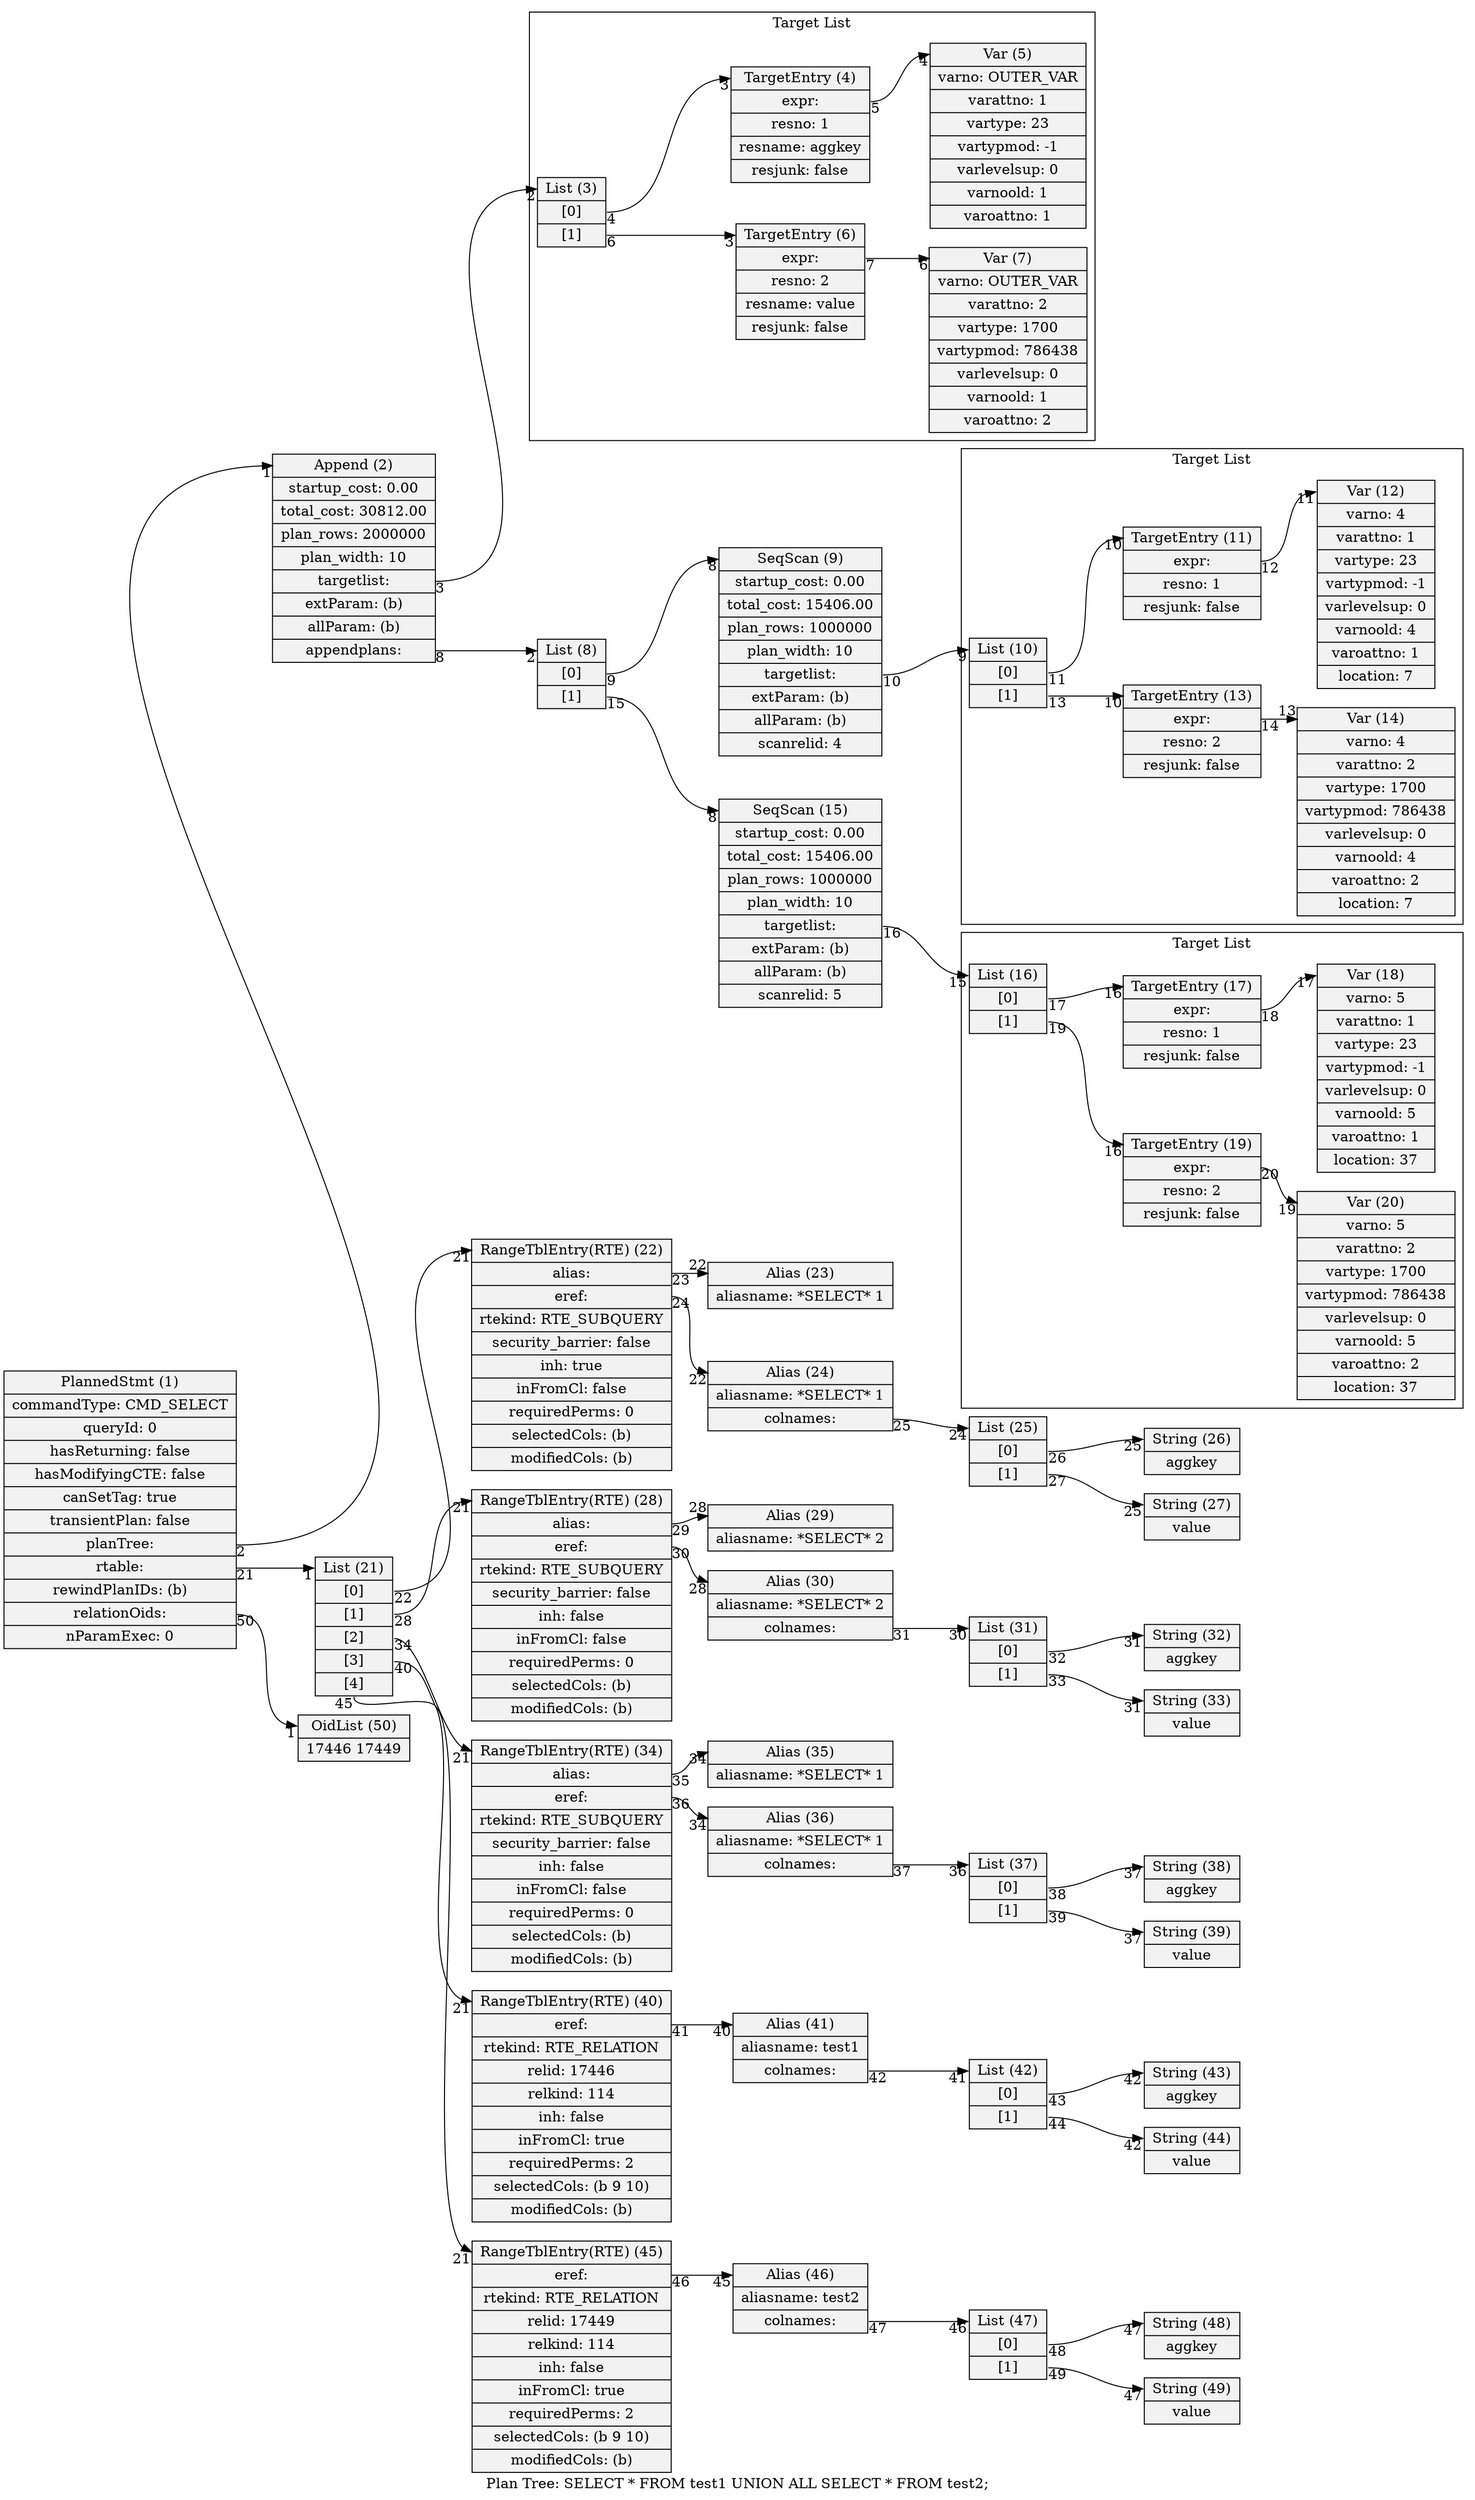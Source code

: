 digraph {
graph [rankdir = "LR", label = "Plan Tree: SELECT * FROM test1 UNION ALL SELECT * FROM test2;"]
node  [shape=record,style=filled,fillcolor=gray95]
edge  [arrowtail=empty]
23[label = "<head> Alias (23)|aliasname: *SELECT* 1"]
24[label = "<head> Alias (24)|aliasname: *SELECT* 1|<colnames> colnames: "]
26[label = "<head> String (26)|aggkey"]
25[label = "<head> List (25)|<1> [0]|<2> [1]"]
27[label = "<head> String (27)|value"]
29[label = "<head> Alias (29)|aliasname: *SELECT* 2"]
30[label = "<head> Alias (30)|aliasname: *SELECT* 2|<colnames> colnames: "]
32[label = "<head> String (32)|aggkey"]
31[label = "<head> List (31)|<1> [0]|<2> [1]"]
33[label = "<head> String (33)|value"]
35[label = "<head> Alias (35)|aliasname: *SELECT* 1"]
36[label = "<head> Alias (36)|aliasname: *SELECT* 1|<colnames> colnames: "]
37[label = "<head> List (37)|<1> [0]|<2> [1]"]
38[label = "<head> String (38)|aggkey"]
39[label = "<head> String (39)|value"]
41[label = "<head> Alias (41)|aliasname: test1|<colnames> colnames: "]
42[label = "<head> List (42)|<1> [0]|<2> [1]"]
43[label = "<head> String (43)|aggkey"]
44[label = "<head> String (44)|value"]
46[label = "<head> Alias (46)|aliasname: test2|<colnames> colnames: "]
47[label = "<head> List (47)|<1> [0]|<2> [1]"]
48[label = "<head> String (48)|aggkey"]
49[label = "<head> String (49)|value"]
9[label = "<head> SeqScan (9)|startup_cost: 0.00|total_cost: 15406.00|plan_rows: 1000000|plan_width: 10|<targetlist> targetlist: |extParam: (b)|allParam: (b)|scanrelid: 4"]
8[label = "<head> List (8)|<1> [0]|<2> [1]"]
15[label = "<head> SeqScan (15)|startup_cost: 0.00|total_cost: 15406.00|plan_rows: 1000000|plan_width: 10|<targetlist> targetlist: |extParam: (b)|allParam: (b)|scanrelid: 5"]
2[label = "<head> Append (2)|startup_cost: 0.00|total_cost: 30812.00|plan_rows: 2000000|plan_width: 10|<targetlist> targetlist: |extParam: (b)|allParam: (b)|<appendplans> appendplans: "]
22[label = "<head> RangeTblEntry(RTE) (22)|<alias> alias: |<eref> eref: |rtekind: RTE_SUBQUERY|security_barrier: false|inh: true|inFromCl: false|requiredPerms: 0|selectedCols: (b)|modifiedCols: (b)"]
21[label = "<head> List (21)|<1> [0]|<2> [1]|<3> [2]|<4> [3]|<5> [4]"]
28[label = "<head> RangeTblEntry(RTE) (28)|<alias> alias: |<eref> eref: |rtekind: RTE_SUBQUERY|security_barrier: false|inh: false|inFromCl: false|requiredPerms: 0|selectedCols: (b)|modifiedCols: (b)"]
34[label = "<head> RangeTblEntry(RTE) (34)|<alias> alias: |<eref> eref: |rtekind: RTE_SUBQUERY|security_barrier: false|inh: false|inFromCl: false|requiredPerms: 0|selectedCols: (b)|modifiedCols: (b)"]
40[label = "<head> RangeTblEntry(RTE) (40)|<eref> eref: |rtekind: RTE_RELATION|relid: 17446|relkind: 114|inh: false|inFromCl: true|requiredPerms: 2|selectedCols: (b 9 10)|modifiedCols: (b)"]
50[label = "<head> OidList (50)|17446 17449 "]
45[label = "<head> RangeTblEntry(RTE) (45)|<eref> eref: |rtekind: RTE_RELATION|relid: 17449|relkind: 114|inh: false|inFromCl: true|requiredPerms: 2|selectedCols: (b 9 10)|modifiedCols: (b)"]
1[label = "<head> PlannedStmt (1)|commandType: CMD_SELECT|queryId: 0|hasReturning: false|hasModifyingCTE: false|canSetTag: true|transientPlan: false|<planTree> planTree: |<rtable> rtable: |rewindPlanIDs: (b)|<relationOids> relationOids: |nParamExec: 0"]

24:colnames -> 25:head [headlabel = "24", taillabel = "25"]
25:1 -> 26:head [headlabel = "25", taillabel = "26"]
25:2 -> 27:head [headlabel = "25", taillabel = "27"]
30:colnames -> 31:head [headlabel = "30", taillabel = "31"]
31:1 -> 32:head [headlabel = "31", taillabel = "32"]
31:2 -> 33:head [headlabel = "31", taillabel = "33"]
36:colnames -> 37:head [headlabel = "36", taillabel = "37"]
37:1 -> 38:head [headlabel = "37", taillabel = "38"]
37:2 -> 39:head [headlabel = "37", taillabel = "39"]
41:colnames -> 42:head [headlabel = "41", taillabel = "42"]
42:1 -> 43:head [headlabel = "42", taillabel = "43"]
42:2 -> 44:head [headlabel = "42", taillabel = "44"]
46:colnames -> 47:head [headlabel = "46", taillabel = "47"]
47:1 -> 48:head [headlabel = "47", taillabel = "48"]
47:2 -> 49:head [headlabel = "47", taillabel = "49"]
9:targetlist -> 10:head [headlabel = "9", taillabel = "10"]
8:1 -> 9:head [headlabel = "8", taillabel = "9"]
8:2 -> 15:head [headlabel = "8", taillabel = "15"]
15:targetlist -> 16:head [headlabel = "15", taillabel = "16"]
2:appendplans -> 8:head [headlabel = "2", taillabel = "8"]
2:targetlist -> 3:head [headlabel = "2", taillabel = "3"]
22:alias -> 23:head [headlabel = "22", taillabel = "23"]
22:eref -> 24:head [headlabel = "22", taillabel = "24"]
21:1 -> 22:head [headlabel = "21", taillabel = "22"]
21:2 -> 28:head [headlabel = "21", taillabel = "28"]
21:3 -> 34:head [headlabel = "21", taillabel = "34"]
21:4 -> 40:head [headlabel = "21", taillabel = "40"]
21:5 -> 45:head [headlabel = "21", taillabel = "45"]
28:alias -> 29:head [headlabel = "28", taillabel = "29"]
28:eref -> 30:head [headlabel = "28", taillabel = "30"]
34:alias -> 35:head [headlabel = "34", taillabel = "35"]
34:eref -> 36:head [headlabel = "34", taillabel = "36"]
40:eref -> 41:head [headlabel = "40", taillabel = "41"]
45:eref -> 46:head [headlabel = "45", taillabel = "46"]
1:planTree -> 2:head [headlabel = "1", taillabel = "2"]
1:rtable -> 21:head [headlabel = "1", taillabel = "21"]
1:relationOids -> 50:head [headlabel = "1", taillabel = "50"]

subgraph cluster_0 {
	label = "Target List";
	12[label = "<head> Var (12)|varno: 4|varattno: 1|vartype: 23|vartypmod: -1|varlevelsup: 0|varnoold: 4|varoattno: 1|location: 7"]
	11[label = "<head> TargetEntry (11)|<expr> expr: |resno: 1|resjunk: false"]
	10[label = "<head> List (10)|<1> [0]|<2> [1]"]
	14[label = "<head> Var (14)|varno: 4|varattno: 2|vartype: 1700|vartypmod: 786438|varlevelsup: 0|varnoold: 4|varoattno: 2|location: 7"]
	13[label = "<head> TargetEntry (13)|<expr> expr: |resno: 2|resjunk: false"]

	11:expr -> 12:head [headlabel = "11", taillabel = "12"]
	10:1 -> 11:head [headlabel = "10", taillabel = "11"]
	10:2 -> 13:head [headlabel = "10", taillabel = "13"]
	13:expr -> 14:head [headlabel = "13", taillabel = "14"]
}

subgraph cluster_1 {
	label = "Target List";
	18[label = "<head> Var (18)|varno: 5|varattno: 1|vartype: 23|vartypmod: -1|varlevelsup: 0|varnoold: 5|varoattno: 1|location: 37"]
	17[label = "<head> TargetEntry (17)|<expr> expr: |resno: 1|resjunk: false"]
	16[label = "<head> List (16)|<1> [0]|<2> [1]"]
	20[label = "<head> Var (20)|varno: 5|varattno: 2|vartype: 1700|vartypmod: 786438|varlevelsup: 0|varnoold: 5|varoattno: 2|location: 37"]
	19[label = "<head> TargetEntry (19)|<expr> expr: |resno: 2|resjunk: false"]

	17:expr -> 18:head [headlabel = "17", taillabel = "18"]
	16:1 -> 17:head [headlabel = "16", taillabel = "17"]
	16:2 -> 19:head [headlabel = "16", taillabel = "19"]
	19:expr -> 20:head [headlabel = "19", taillabel = "20"]
}

subgraph cluster_2 {
	label = "Target List";
	5[label = "<head> Var (5)|varno: OUTER_VAR|varattno: 1|vartype: 23|vartypmod: -1|varlevelsup: 0|varnoold: 1|varoattno: 1"]
	4[label = "<head> TargetEntry (4)|<expr> expr: |resno: 1|resname: aggkey|resjunk: false"]
	3[label = "<head> List (3)|<1> [0]|<2> [1]"]
	7[label = "<head> Var (7)|varno: OUTER_VAR|varattno: 2|vartype: 1700|vartypmod: 786438|varlevelsup: 0|varnoold: 1|varoattno: 2"]
	6[label = "<head> TargetEntry (6)|<expr> expr: |resno: 2|resname: value|resjunk: false"]

	4:expr -> 5:head [headlabel = "4", taillabel = "5"]
	3:1 -> 4:head [headlabel = "3", taillabel = "4"]
	3:2 -> 6:head [headlabel = "3", taillabel = "6"]
	6:expr -> 7:head [headlabel = "6", taillabel = "7"]
}

}

